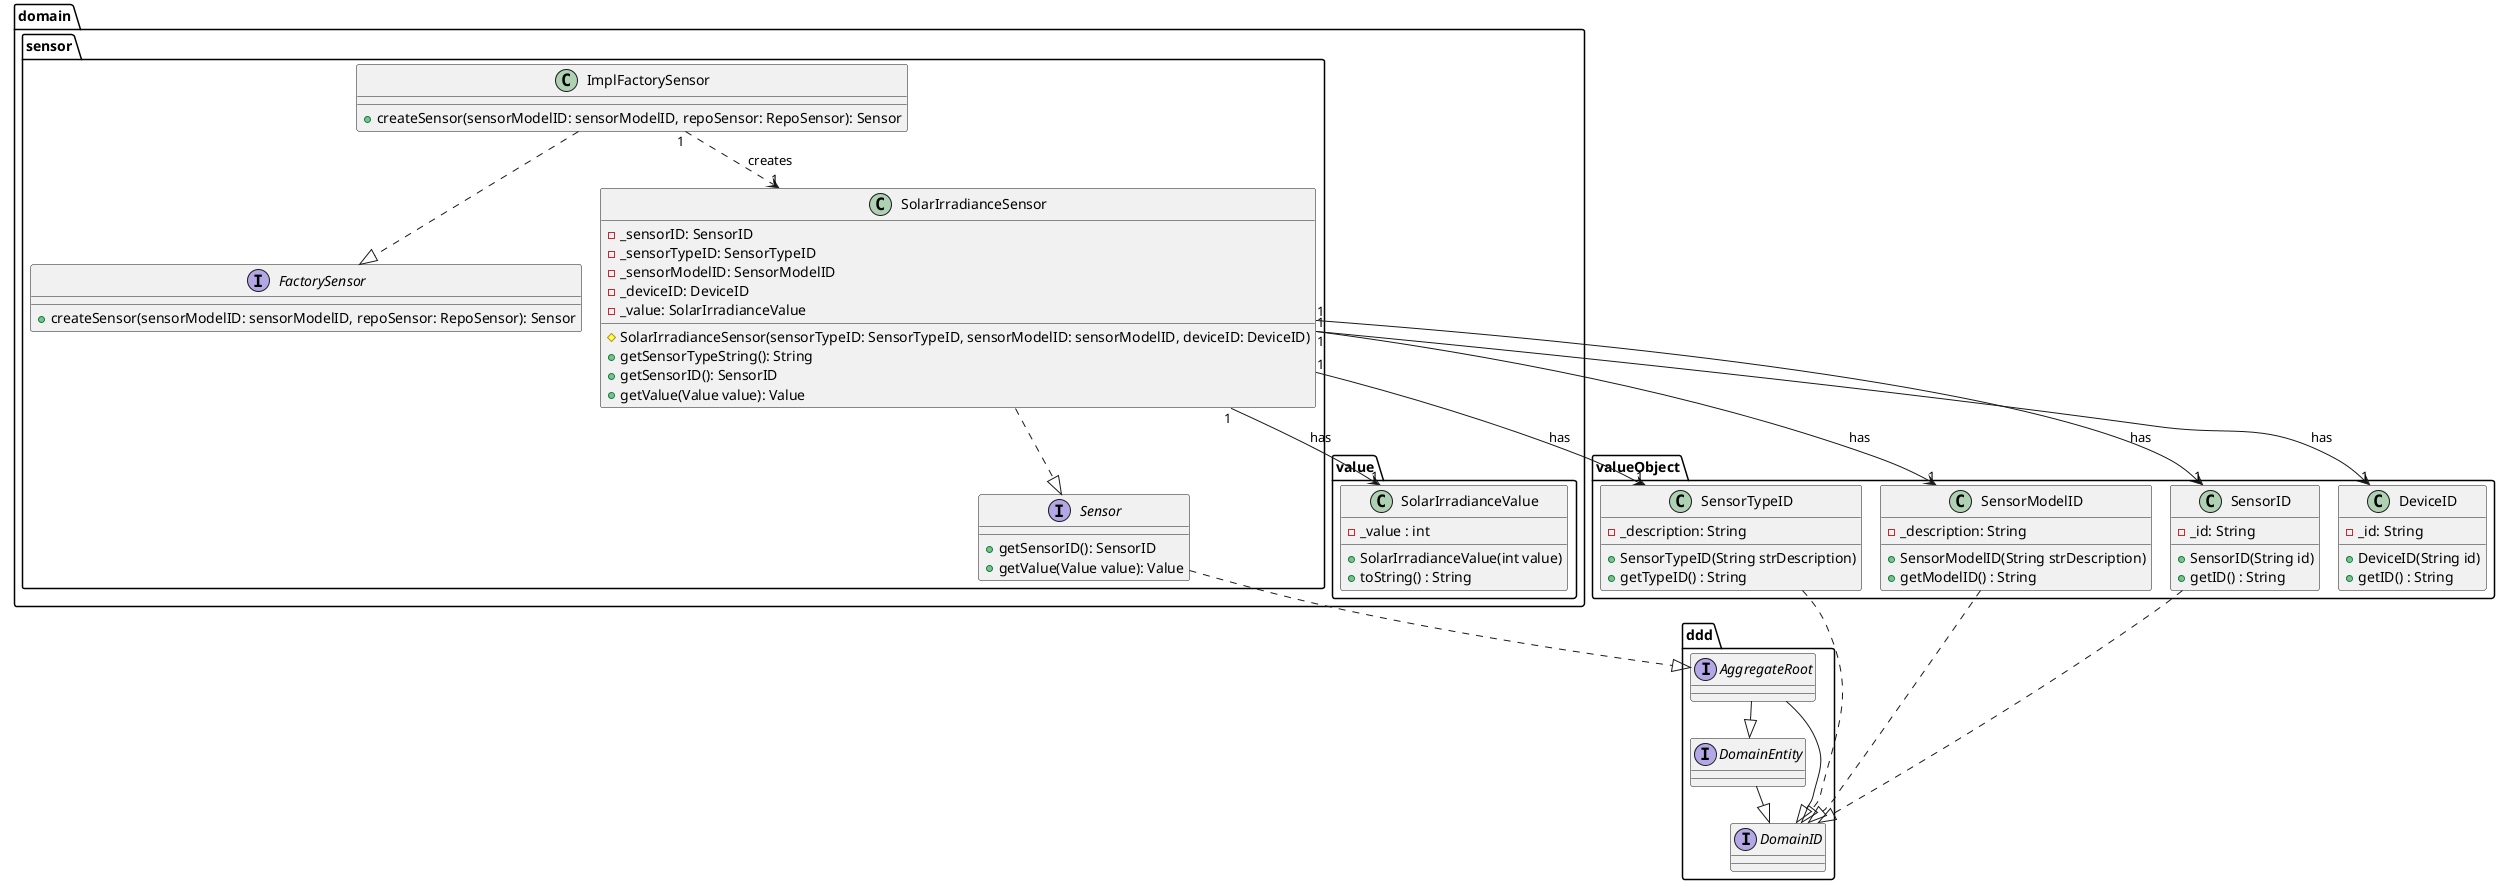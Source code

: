 @startuml
!pragma layout smetana

package domain.sensor {
    interface Sensor {
        + getSensorID(): SensorID
        + getValue(Value value): Value
    }
    interface FactorySensor {
        + createSensor(sensorModelID: sensorModelID, repoSensor: RepoSensor): Sensor
    }
    class ImplFactorySensor {
        + createSensor(sensorModelID: sensorModelID, repoSensor: RepoSensor): Sensor
    }

    class SolarIrradianceSensor {
        - _sensorID: SensorID
        - _sensorTypeID: SensorTypeID
        - _sensorModelID: SensorModelID
        - _deviceID: DeviceID
        - _value: SolarIrradianceValue
        # SolarIrradianceSensor(sensorTypeID: SensorTypeID, sensorModelID: sensorModelID, deviceID: DeviceID)
        + getSensorTypeString(): String
        + getSensorID(): SensorID
        + getValue(Value value): Value
    }
}

package domain.value {
  class SolarIrradianceValue {
    - _value : int
    + SolarIrradianceValue(int value)
    + toString() : String
  }
}

package valueObject {
    class SensorTypeID {
        - _description: String
        + SensorTypeID(String strDescription)
        + getTypeID() : String
    }

    class SensorModelID {
        - _description: String
        + SensorModelID(String strDescription)
        + getModelID() : String
    }

    class SensorID {
        - _id: String
        + SensorID(String id)
        + getID() : String
    }

    class DeviceID {
        - _id: String
        + DeviceID(String id)
        + getID() : String
    }
}

package ddd {

  interface DomainEntity {
  }

  interface DomainID {
  }

  interface AggregateRoot {
  }
}

ImplFactorySensor ..|> FactorySensor
ImplFactorySensor "1" ..> "1" SolarIrradianceSensor : creates

SolarIrradianceSensor ..|> Sensor
SolarIrradianceSensor "1" --> "1" SolarIrradianceValue : has
SolarIrradianceSensor "1" -->  "1" SensorTypeID : has
SolarIrradianceSensor "1" -->  "1" SensorModelID : has
SolarIrradianceSensor "1" -->  "1" SensorID : has
SolarIrradianceSensor "1" -->  "1" DeviceID : has

DomainEntity --|> DomainID
AggregateRoot --|> DomainEntity
AggregateRoot --|> DomainID

Sensor ..|> ddd.AggregateRoot

SensorTypeID ..|> ddd.DomainID
SensorModelID ..|> ddd.DomainID
SensorID ..|> ddd.DomainID

@enduml
